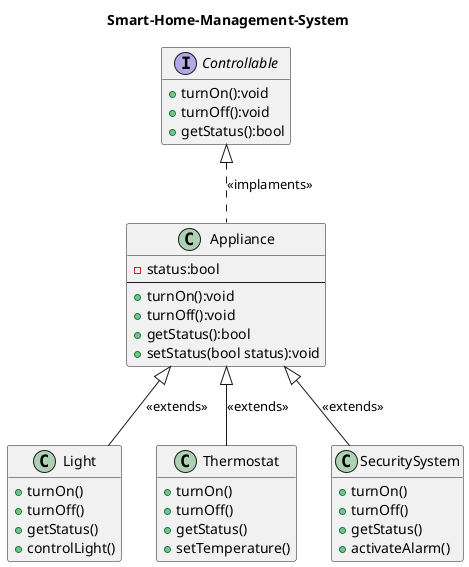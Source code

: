 @startuml
title Smart-Home-Management-System
interface Controllable{
    +turnOn():void
    +turnOff():void
    +getStatus():bool
}
class Appliance{
    -status:bool
    --
    +turnOn():void
    +turnOff():void
    +getStatus():bool
    +setStatus(bool status):void
}
class Light{
    +turnOn()
    +turnOff()
    +getStatus()
    +controlLight()
}
class Thermostat{
    +turnOn()
    +turnOff()
    +getStatus()
    +setTemperature()
}
class SecuritySystem{
    +turnOn()
    +turnOff()
    +getStatus()
    +activateAlarm()
} 

Appliance .up-|> Controllable : <<implaments>>
Light -up-|> Appliance : <<extends>>
Thermostat -up-|> Appliance : <<extends>>
SecuritySystem -up-|> Appliance : <<extends>>
hide empty members
@enduml